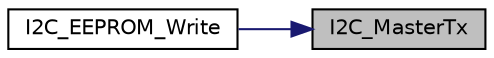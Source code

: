 digraph "I2C_MasterTx"
{
 // LATEX_PDF_SIZE
  edge [fontname="Helvetica",fontsize="10",labelfontname="Helvetica",labelfontsize="10"];
  node [fontname="Helvetica",fontsize="10",shape=record];
  rankdir="RL";
  Node1 [label="I2C_MasterTx",height=0.2,width=0.4,color="black", fillcolor="grey75", style="filled", fontcolor="black",tooltip="This function checks the status of I2C, sets the related control bit and data if needed when this I2C..."];
  Node1 -> Node2 [dir="back",color="midnightblue",fontsize="10",style="solid",fontname="Helvetica"];
  Node2 [label="I2C_EEPROM_Write",height=0.2,width=0.4,color="black", fillcolor="white", style="filled",URL="$da/d69/group___nano130___basic01___f_u_n_c_t_i_o_n_s.html#ga6ee004aa7689758f417e1725ba1dcb89",tooltip="This function do the I2C data writing to EEPROM device."];
}
